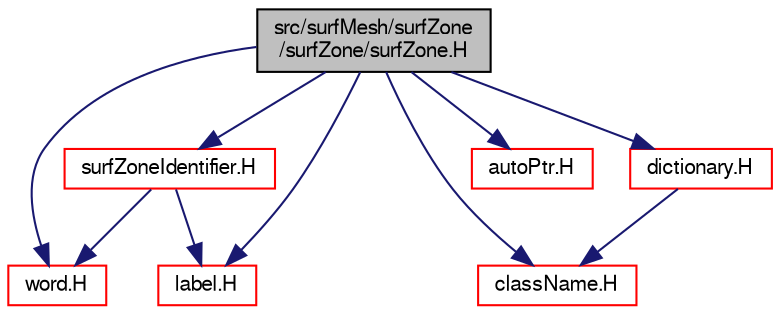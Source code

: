 digraph "src/surfMesh/surfZone/surfZone/surfZone.H"
{
  bgcolor="transparent";
  edge [fontname="FreeSans",fontsize="10",labelfontname="FreeSans",labelfontsize="10"];
  node [fontname="FreeSans",fontsize="10",shape=record];
  Node1 [label="src/surfMesh/surfZone\l/surfZone/surfZone.H",height=0.2,width=0.4,color="black", fillcolor="grey75", style="filled" fontcolor="black"];
  Node1 -> Node2 [color="midnightblue",fontsize="10",style="solid",fontname="FreeSans"];
  Node2 [label="word.H",height=0.2,width=0.4,color="red",URL="$a08524.html"];
  Node1 -> Node3 [color="midnightblue",fontsize="10",style="solid",fontname="FreeSans"];
  Node3 [label="label.H",height=0.2,width=0.4,color="red",URL="$a08422.html"];
  Node1 -> Node4 [color="midnightblue",fontsize="10",style="solid",fontname="FreeSans"];
  Node4 [label="className.H",height=0.2,width=0.4,color="red",URL="$a07402.html",tooltip="Macro definitions for declaring ClassName(), NamespaceName(), etc. "];
  Node1 -> Node5 [color="midnightblue",fontsize="10",style="solid",fontname="FreeSans"];
  Node5 [label="surfZoneIdentifier.H",height=0.2,width=0.4,color="red",URL="$a09431.html"];
  Node5 -> Node2 [color="midnightblue",fontsize="10",style="solid",fontname="FreeSans"];
  Node5 -> Node3 [color="midnightblue",fontsize="10",style="solid",fontname="FreeSans"];
  Node1 -> Node6 [color="midnightblue",fontsize="10",style="solid",fontname="FreeSans"];
  Node6 [label="autoPtr.H",height=0.2,width=0.4,color="red",URL="$a07985.html"];
  Node1 -> Node7 [color="midnightblue",fontsize="10",style="solid",fontname="FreeSans"];
  Node7 [label="dictionary.H",height=0.2,width=0.4,color="red",URL="$a07225.html"];
  Node7 -> Node4 [color="midnightblue",fontsize="10",style="solid",fontname="FreeSans"];
}
